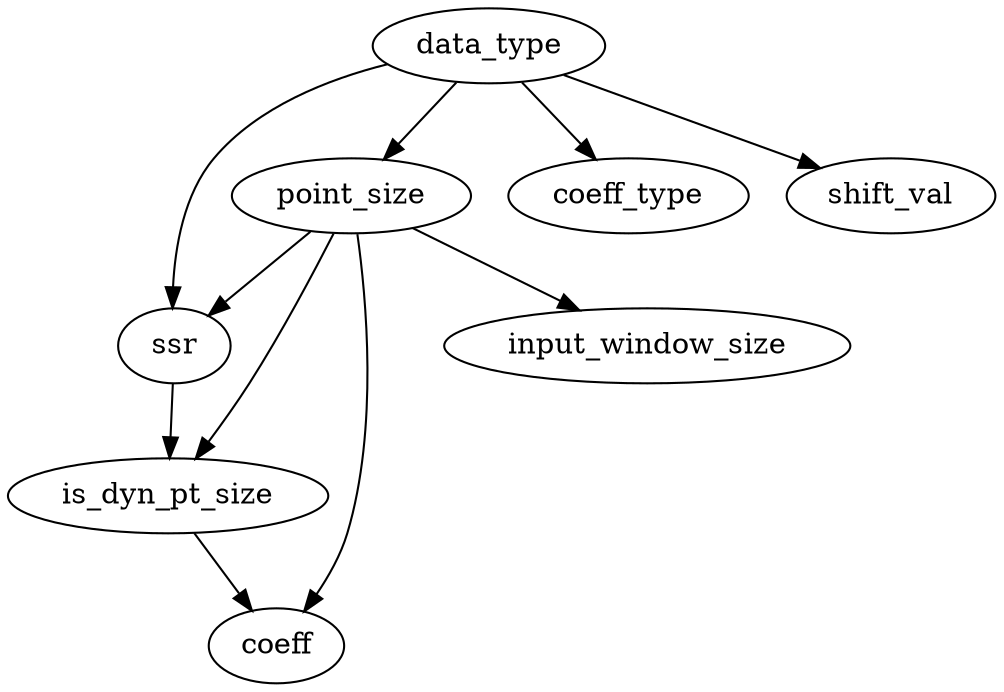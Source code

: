 digraph G {
data_type -> ssr;
point_size -> ssr;
point_size -> coeff;
is_dyn_pt_size -> coeff;
data_type -> coeff_type;
data_type -> point_size;
point_size -> is_dyn_pt_size;
ssr -> is_dyn_pt_size;
point_size -> input_window_size;
data_type -> shift_val;
}
